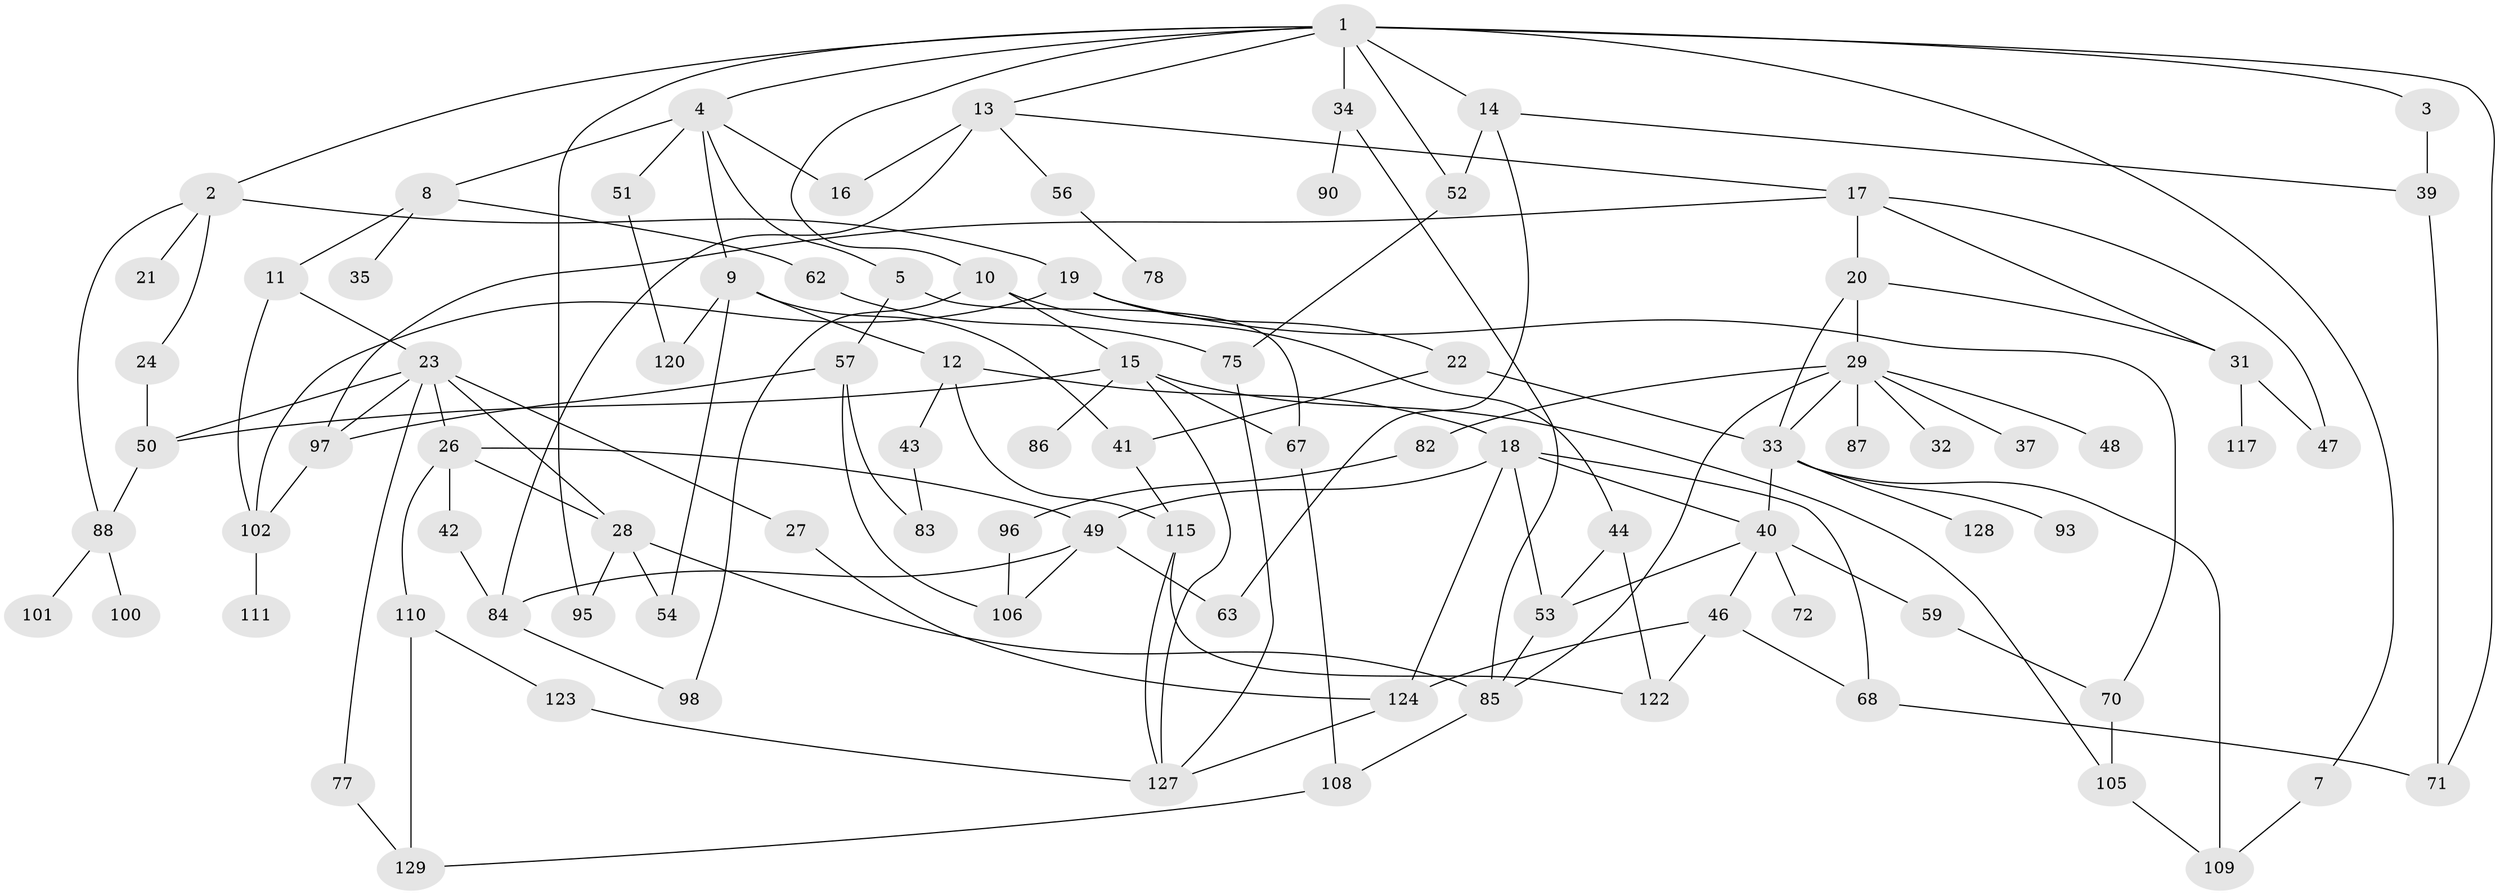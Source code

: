 // Generated by graph-tools (version 1.1) at 2025/51/02/27/25 19:51:40]
// undirected, 92 vertices, 145 edges
graph export_dot {
graph [start="1"]
  node [color=gray90,style=filled];
  1 [super="+6"];
  2;
  3;
  4 [super="+103"];
  5;
  7;
  8;
  9;
  10;
  11;
  12;
  13 [super="+30"];
  14 [super="+55"];
  15 [super="+64"];
  16 [super="+89"];
  17 [super="+25"];
  18 [super="+36"];
  19 [super="+58"];
  20;
  21;
  22;
  23 [super="+118"];
  24;
  26 [super="+79"];
  27 [super="+65"];
  28 [super="+94"];
  29 [super="+38"];
  31 [super="+73"];
  32;
  33 [super="+119"];
  34;
  35 [super="+60"];
  37 [super="+45"];
  39 [super="+69"];
  40;
  41 [super="+66"];
  42 [super="+74"];
  43 [super="+61"];
  44 [super="+114"];
  46 [super="+76"];
  47;
  48;
  49 [super="+116"];
  50 [super="+92"];
  51;
  52;
  53 [super="+126"];
  54;
  56;
  57 [super="+80"];
  59 [super="+81"];
  62;
  63 [super="+91"];
  67;
  68;
  70 [super="+121"];
  71;
  72;
  75;
  77;
  78;
  82;
  83;
  84 [super="+107"];
  85 [super="+112"];
  86;
  87;
  88 [super="+99"];
  90;
  93;
  95;
  96;
  97 [super="+125"];
  98;
  100;
  101 [super="+104"];
  102 [super="+113"];
  105;
  106 [super="+131"];
  108;
  109;
  110;
  111;
  115;
  117;
  120;
  122;
  123;
  124 [super="+130"];
  127 [super="+132"];
  128;
  129;
  1 -- 2;
  1 -- 3;
  1 -- 4;
  1 -- 7;
  1 -- 10;
  1 -- 14;
  1 -- 34;
  1 -- 95;
  1 -- 71;
  1 -- 52;
  1 -- 13;
  2 -- 19;
  2 -- 21;
  2 -- 24;
  2 -- 88;
  3 -- 39;
  4 -- 5;
  4 -- 8;
  4 -- 9;
  4 -- 51;
  4 -- 16;
  5 -- 57;
  5 -- 67;
  7 -- 109;
  8 -- 11;
  8 -- 35;
  8 -- 62;
  9 -- 12;
  9 -- 54;
  9 -- 120;
  9 -- 41;
  10 -- 15;
  10 -- 44;
  10 -- 98;
  11 -- 23;
  11 -- 102;
  12 -- 18;
  12 -- 43;
  12 -- 115;
  13 -- 16;
  13 -- 17;
  13 -- 84 [weight=2];
  13 -- 56;
  14 -- 39;
  14 -- 52;
  14 -- 63;
  15 -- 67;
  15 -- 86;
  15 -- 105;
  15 -- 50;
  15 -- 127;
  17 -- 20;
  17 -- 97;
  17 -- 47;
  17 -- 31;
  18 -- 53;
  18 -- 49;
  18 -- 68;
  18 -- 40;
  18 -- 124;
  19 -- 22;
  19 -- 70;
  19 -- 102;
  20 -- 29;
  20 -- 31;
  20 -- 33;
  22 -- 33;
  22 -- 41;
  23 -- 26;
  23 -- 27;
  23 -- 28;
  23 -- 77;
  23 -- 50;
  23 -- 97;
  24 -- 50;
  26 -- 42;
  26 -- 28;
  26 -- 49;
  26 -- 110;
  27 -- 124;
  28 -- 54;
  28 -- 85;
  28 -- 95;
  29 -- 32;
  29 -- 37;
  29 -- 82;
  29 -- 87;
  29 -- 48;
  29 -- 33;
  29 -- 85;
  31 -- 47;
  31 -- 117;
  33 -- 93;
  33 -- 109;
  33 -- 40;
  33 -- 128;
  34 -- 90;
  34 -- 85;
  39 -- 71;
  40 -- 46;
  40 -- 53;
  40 -- 59;
  40 -- 72;
  41 -- 115;
  42 -- 84;
  43 -- 83;
  44 -- 122;
  44 -- 53;
  46 -- 122;
  46 -- 124;
  46 -- 68;
  49 -- 63;
  49 -- 84;
  49 -- 106;
  50 -- 88;
  51 -- 120;
  52 -- 75;
  53 -- 85;
  56 -- 78;
  57 -- 83;
  57 -- 97;
  57 -- 106;
  59 -- 70;
  62 -- 75;
  67 -- 108;
  68 -- 71;
  70 -- 105;
  75 -- 127;
  77 -- 129;
  82 -- 96;
  84 -- 98;
  85 -- 108;
  88 -- 101;
  88 -- 100;
  96 -- 106;
  97 -- 102;
  102 -- 111;
  105 -- 109;
  108 -- 129;
  110 -- 123;
  110 -- 129;
  115 -- 127;
  115 -- 122;
  123 -- 127;
  124 -- 127;
}
